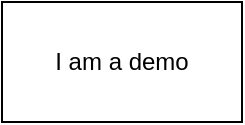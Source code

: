 <mxfile version="20.6.0" type="github"><diagram id="y04c6Cq1Ym9mLKYABMxx" name="第 1 页"><mxGraphModel dx="946" dy="589" grid="1" gridSize="10" guides="1" tooltips="1" connect="1" arrows="1" fold="1" page="1" pageScale="1" pageWidth="827" pageHeight="1169" math="0" shadow="0"><root><mxCell id="0"/><mxCell id="1" parent="0"/><mxCell id="CiukaIkG0FlDaOwGfWqb-1" value="I am a demo" style="rounded=0;whiteSpace=wrap;html=1;" vertex="1" parent="1"><mxGeometry x="350" y="280" width="120" height="60" as="geometry"/></mxCell></root></mxGraphModel></diagram></mxfile>